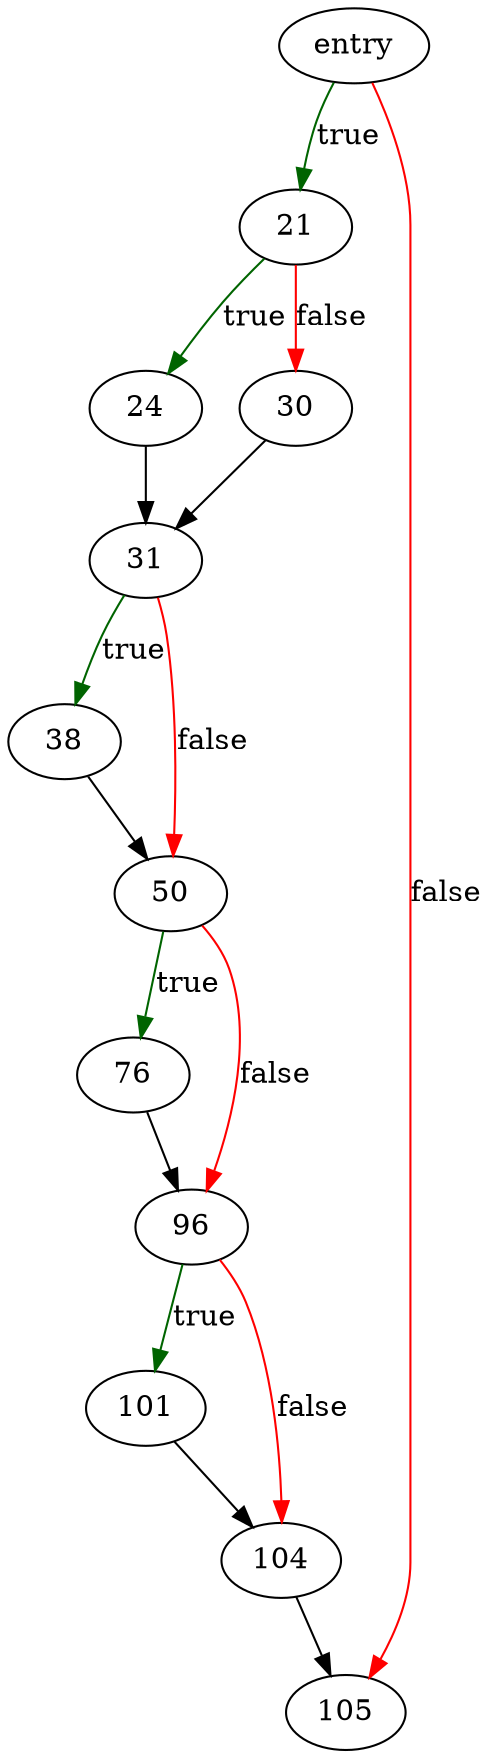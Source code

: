 digraph "pcache1Create" {
	// Node definitions.
	3 [label=entry];
	21;
	24;
	30;
	31;
	38;
	50;
	76;
	96;
	101;
	104;
	105;

	// Edge definitions.
	3 -> 21 [
		color=darkgreen
		label=true
	];
	3 -> 105 [
		color=red
		label=false
	];
	21 -> 24 [
		color=darkgreen
		label=true
	];
	21 -> 30 [
		color=red
		label=false
	];
	24 -> 31;
	30 -> 31;
	31 -> 38 [
		color=darkgreen
		label=true
	];
	31 -> 50 [
		color=red
		label=false
	];
	38 -> 50;
	50 -> 76 [
		color=darkgreen
		label=true
	];
	50 -> 96 [
		color=red
		label=false
	];
	76 -> 96;
	96 -> 101 [
		color=darkgreen
		label=true
	];
	96 -> 104 [
		color=red
		label=false
	];
	101 -> 104;
	104 -> 105;
}